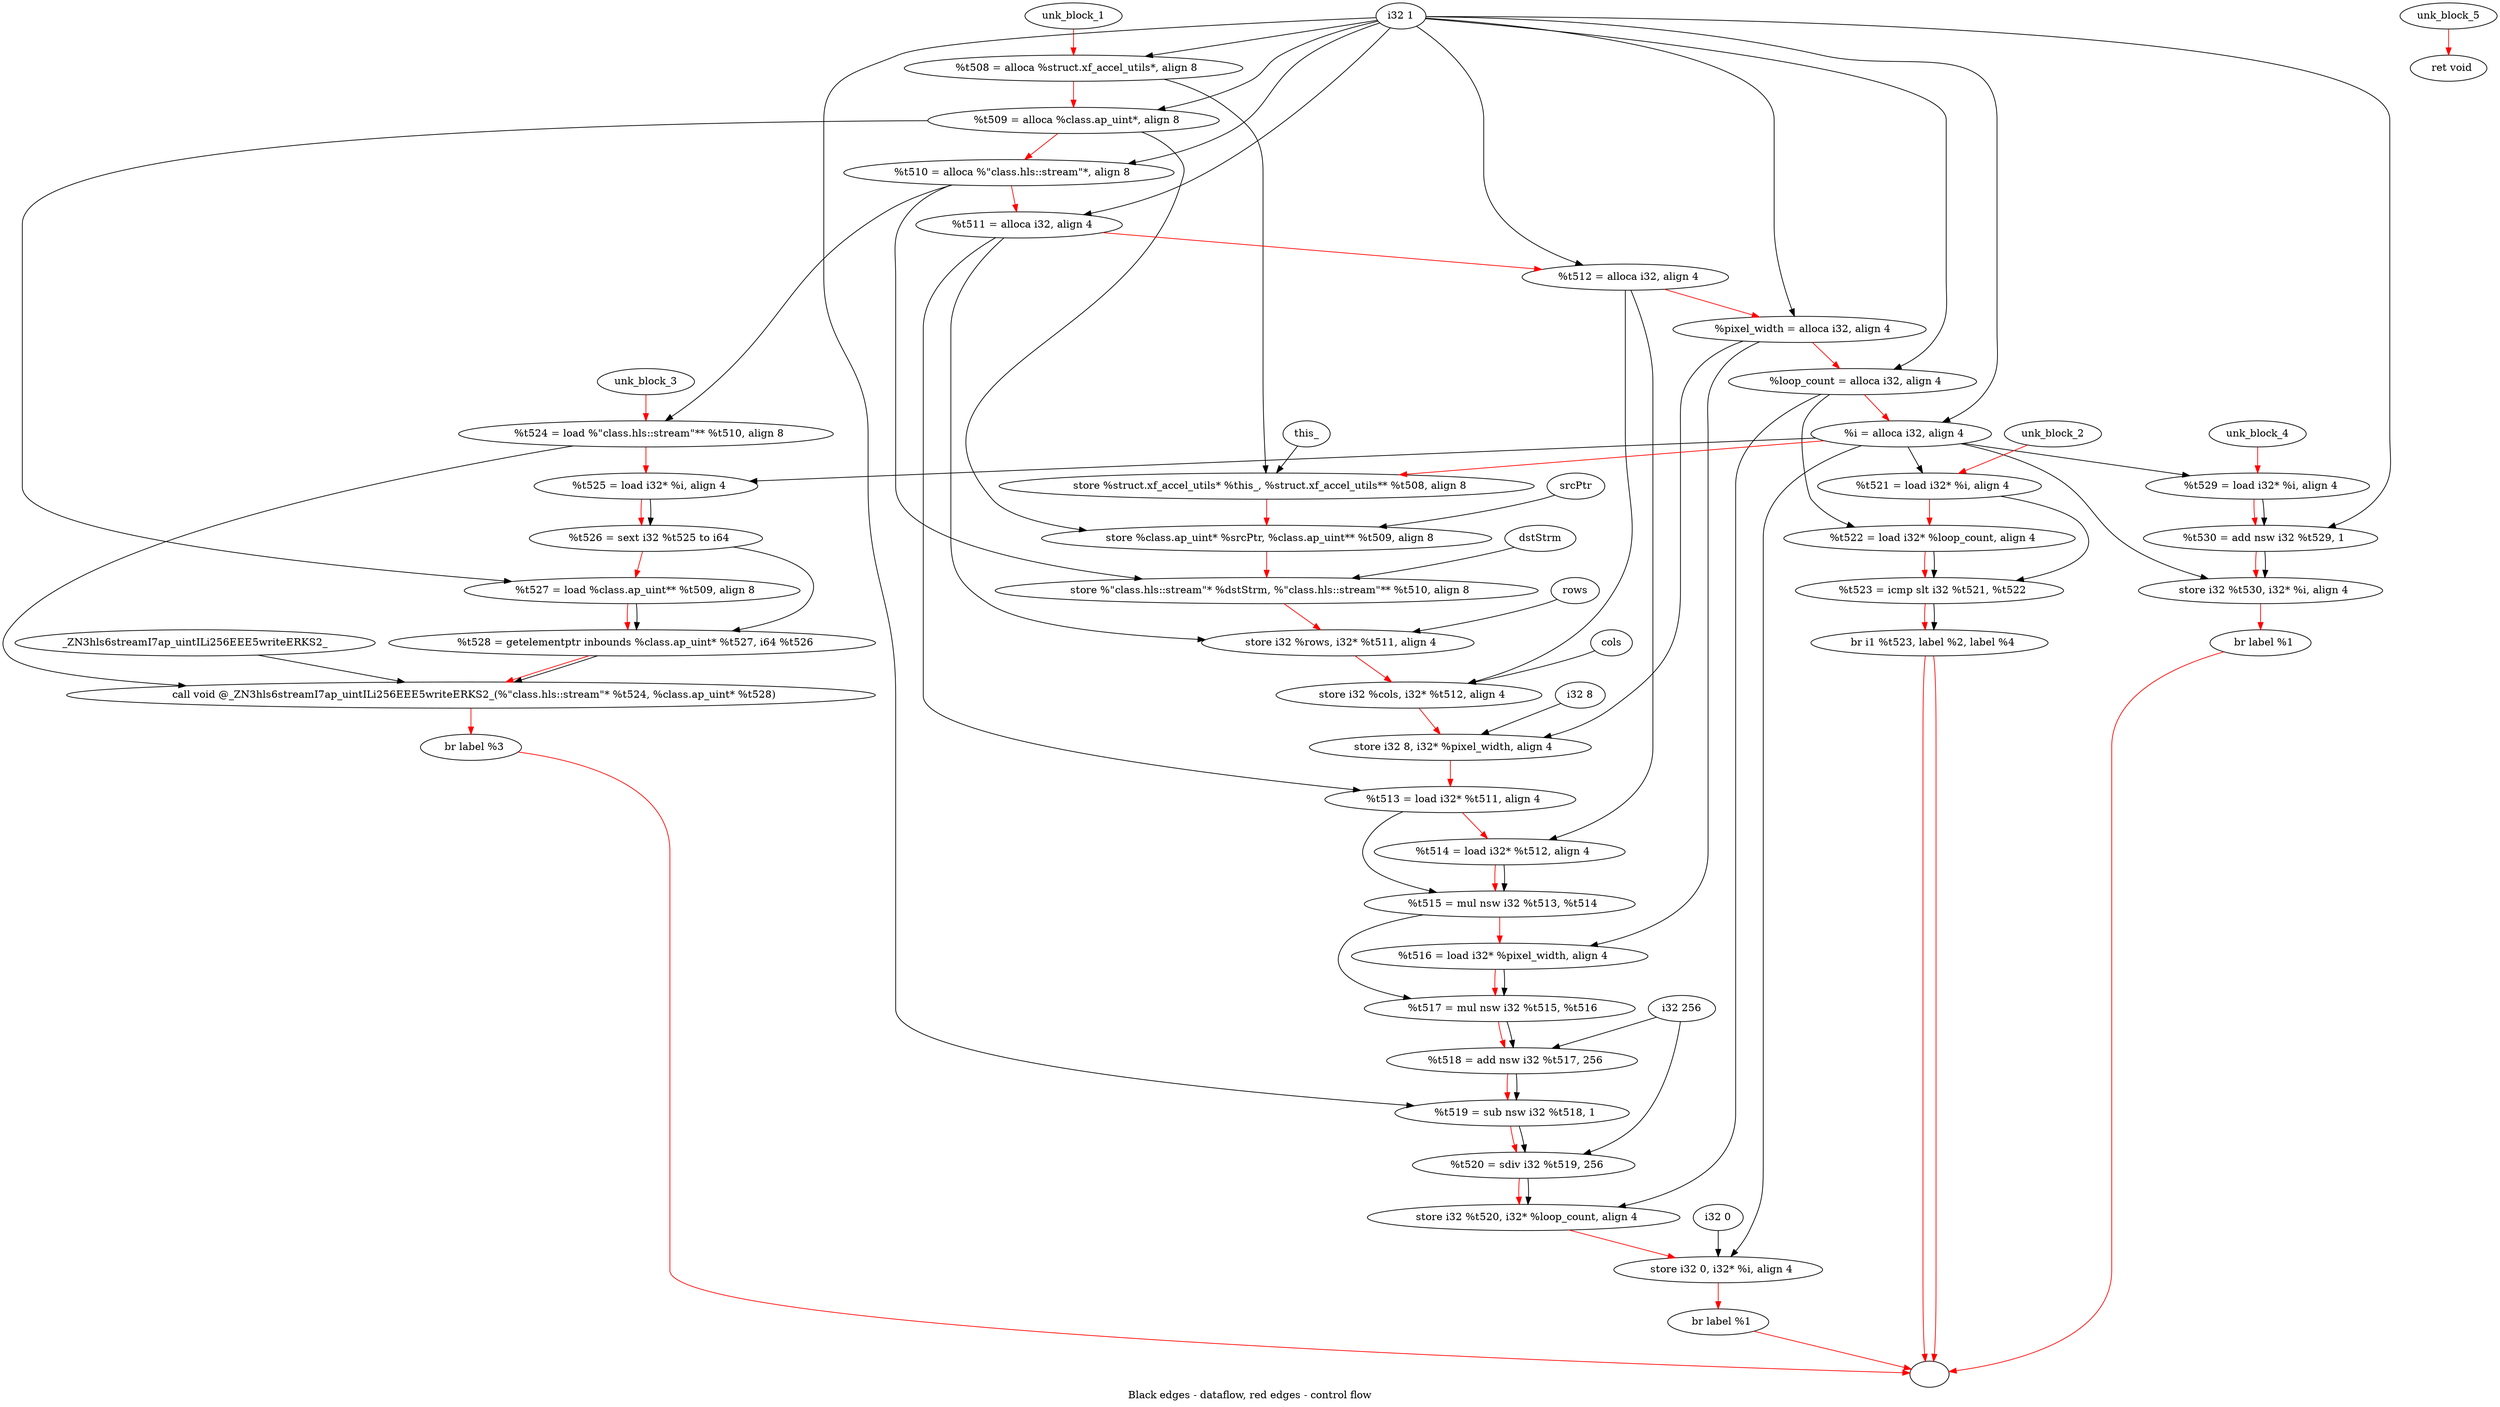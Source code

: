 digraph G {
compound=true
label="Black edges - dataflow, red edges - control flow"
"t508" [label="  %t508 = alloca %struct.xf_accel_utils*, align 8"]
"t509" [label="  %t509 = alloca %class.ap_uint*, align 8"]
"t510" [label="  %t510 = alloca %\"class.hls::stream\"*, align 8"]
"t511" [label="  %t511 = alloca i32, align 4"]
"t512" [label="  %t512 = alloca i32, align 4"]
"pixel_width" [label="  %pixel_width = alloca i32, align 4"]
"loop_count" [label="  %loop_count = alloca i32, align 4"]
"i" [label="  %i = alloca i32, align 4"]
"_1" [label="  store %struct.xf_accel_utils* %this_, %struct.xf_accel_utils** %t508, align 8"]
"_2" [label="  store %class.ap_uint* %srcPtr, %class.ap_uint** %t509, align 8"]
"_3" [label="  store %\"class.hls::stream\"* %dstStrm, %\"class.hls::stream\"** %t510, align 8"]
"_4" [label="  store i32 %rows, i32* %t511, align 4"]
"_5" [label="  store i32 %cols, i32* %t512, align 4"]
"_6" [label="  store i32 8, i32* %pixel_width, align 4"]
"t513" [label="  %t513 = load i32* %t511, align 4"]
"t514" [label="  %t514 = load i32* %t512, align 4"]
"t515" [label="  %t515 = mul nsw i32 %t513, %t514"]
"t516" [label="  %t516 = load i32* %pixel_width, align 4"]
"t517" [label="  %t517 = mul nsw i32 %t515, %t516"]
"t518" [label="  %t518 = add nsw i32 %t517, 256"]
"t519" [label="  %t519 = sub nsw i32 %t518, 1"]
"t520" [label="  %t520 = sdiv i32 %t519, 256"]
"_7" [label="  store i32 %t520, i32* %loop_count, align 4"]
"_8" [label="  store i32 0, i32* %i, align 4"]
"_9" [label="  br label %1"]
"unk_block_1" -> "t508"[color=red]
"i32 1" -> "t508"
"t508" -> "t509"[color=red weight=2]
"i32 1" -> "t509"
"t509" -> "t510"[color=red weight=2]
"i32 1" -> "t510"
"t510" -> "t511"[color=red weight=2]
"i32 1" -> "t511"
"t511" -> "t512"[color=red weight=2]
"i32 1" -> "t512"
"t512" -> "pixel_width"[color=red weight=2]
"i32 1" -> "pixel_width"
"pixel_width" -> "loop_count"[color=red weight=2]
"i32 1" -> "loop_count"
"loop_count" -> "i"[color=red weight=2]
"i32 1" -> "i"
"i" -> "_1"[color=red weight=2]
"this_" -> "_1"
"t508" -> "_1"
"_1" -> "_2"[color=red weight=2]
"srcPtr" -> "_2"
"t509" -> "_2"
"_2" -> "_3"[color=red weight=2]
"dstStrm" -> "_3"
"t510" -> "_3"
"_3" -> "_4"[color=red weight=2]
"rows" -> "_4"
"t511" -> "_4"
"_4" -> "_5"[color=red weight=2]
"cols" -> "_5"
"t512" -> "_5"
"_5" -> "_6"[color=red weight=2]
"i32 8" -> "_6"
"pixel_width" -> "_6"
"_6" -> "t513"[color=red weight=2]
"t511" -> "t513"
"t513" -> "t514"[color=red weight=2]
"t512" -> "t514"
"t514" -> "t515"[color=red weight=2]
"t513" -> "t515"
"t514" -> "t515"
"t515" -> "t516"[color=red weight=2]
"pixel_width" -> "t516"
"t516" -> "t517"[color=red weight=2]
"t515" -> "t517"
"t516" -> "t517"
"t517" -> "t518"[color=red weight=2]
"t517" -> "t518"
"i32 256" -> "t518"
"t518" -> "t519"[color=red weight=2]
"t518" -> "t519"
"i32 1" -> "t519"
"t519" -> "t520"[color=red weight=2]
"t519" -> "t520"
"i32 256" -> "t520"
"t520" -> "_7"[color=red weight=2]
"t520" -> "_7"
"loop_count" -> "_7"
"_7" -> "_8"[color=red weight=2]
"i32 0" -> "_8"
"i" -> "_8"
"_8" -> "_9"[color=red weight=2]
"_9" -> ""[color=red]

"t521" [label="  %t521 = load i32* %i, align 4"]
"t522" [label="  %t522 = load i32* %loop_count, align 4"]
"t523" [label="  %t523 = icmp slt i32 %t521, %t522"]
"_10" [label="  br i1 %t523, label %2, label %4"]
"unk_block_2" -> "t521"[color=red]
"i" -> "t521"
"t521" -> "t522"[color=red weight=2]
"loop_count" -> "t522"
"t522" -> "t523"[color=red weight=2]
"t521" -> "t523"
"t522" -> "t523"
"t523" -> "_10"[color=red weight=2]
"t523" -> "_10"
"_10" -> ""[color=red]
"_10" -> ""[color=red]

"t524" [label="  %t524 = load %\"class.hls::stream\"** %t510, align 8"]
"t525" [label="  %t525 = load i32* %i, align 4"]
"t526" [label="  %t526 = sext i32 %t525 to i64"]
"t527" [label="  %t527 = load %class.ap_uint** %t509, align 8"]
"t528" [label="  %t528 = getelementptr inbounds %class.ap_uint* %t527, i64 %t526"]
"_11" [label="  call void @_ZN3hls6streamI7ap_uintILi256EEE5writeERKS2_(%\"class.hls::stream\"* %t524, %class.ap_uint* %t528)"]
"_12" [label="  br label %3"]
"unk_block_3" -> "t524"[color=red]
"t510" -> "t524"
"t524" -> "t525"[color=red weight=2]
"i" -> "t525"
"t525" -> "t526"[color=red weight=2]
"t525" -> "t526"
"t526" -> "t527"[color=red weight=2]
"t509" -> "t527"
"t527" -> "t528"[color=red weight=2]
"t527" -> "t528"
"t526" -> "t528"
"t528" -> "_11"[color=red weight=2]
"t524" -> "_11"
"t528" -> "_11"
"_ZN3hls6streamI7ap_uintILi256EEE5writeERKS2_" -> "_11"
"_11" -> "_12"[color=red weight=2]
"_12" -> ""[color=red]

"t529" [label="  %t529 = load i32* %i, align 4"]
"t530" [label="  %t530 = add nsw i32 %t529, 1"]
"_13" [label="  store i32 %t530, i32* %i, align 4"]
"_14" [label="  br label %1"]
"unk_block_4" -> "t529"[color=red]
"i" -> "t529"
"t529" -> "t530"[color=red weight=2]
"t529" -> "t530"
"i32 1" -> "t530"
"t530" -> "_13"[color=red weight=2]
"t530" -> "_13"
"i" -> "_13"
"_13" -> "_14"[color=red weight=2]
"_14" -> ""[color=red]

"_15" [label="  ret void"]
"unk_block_5" -> "_15"[color=red]

}
